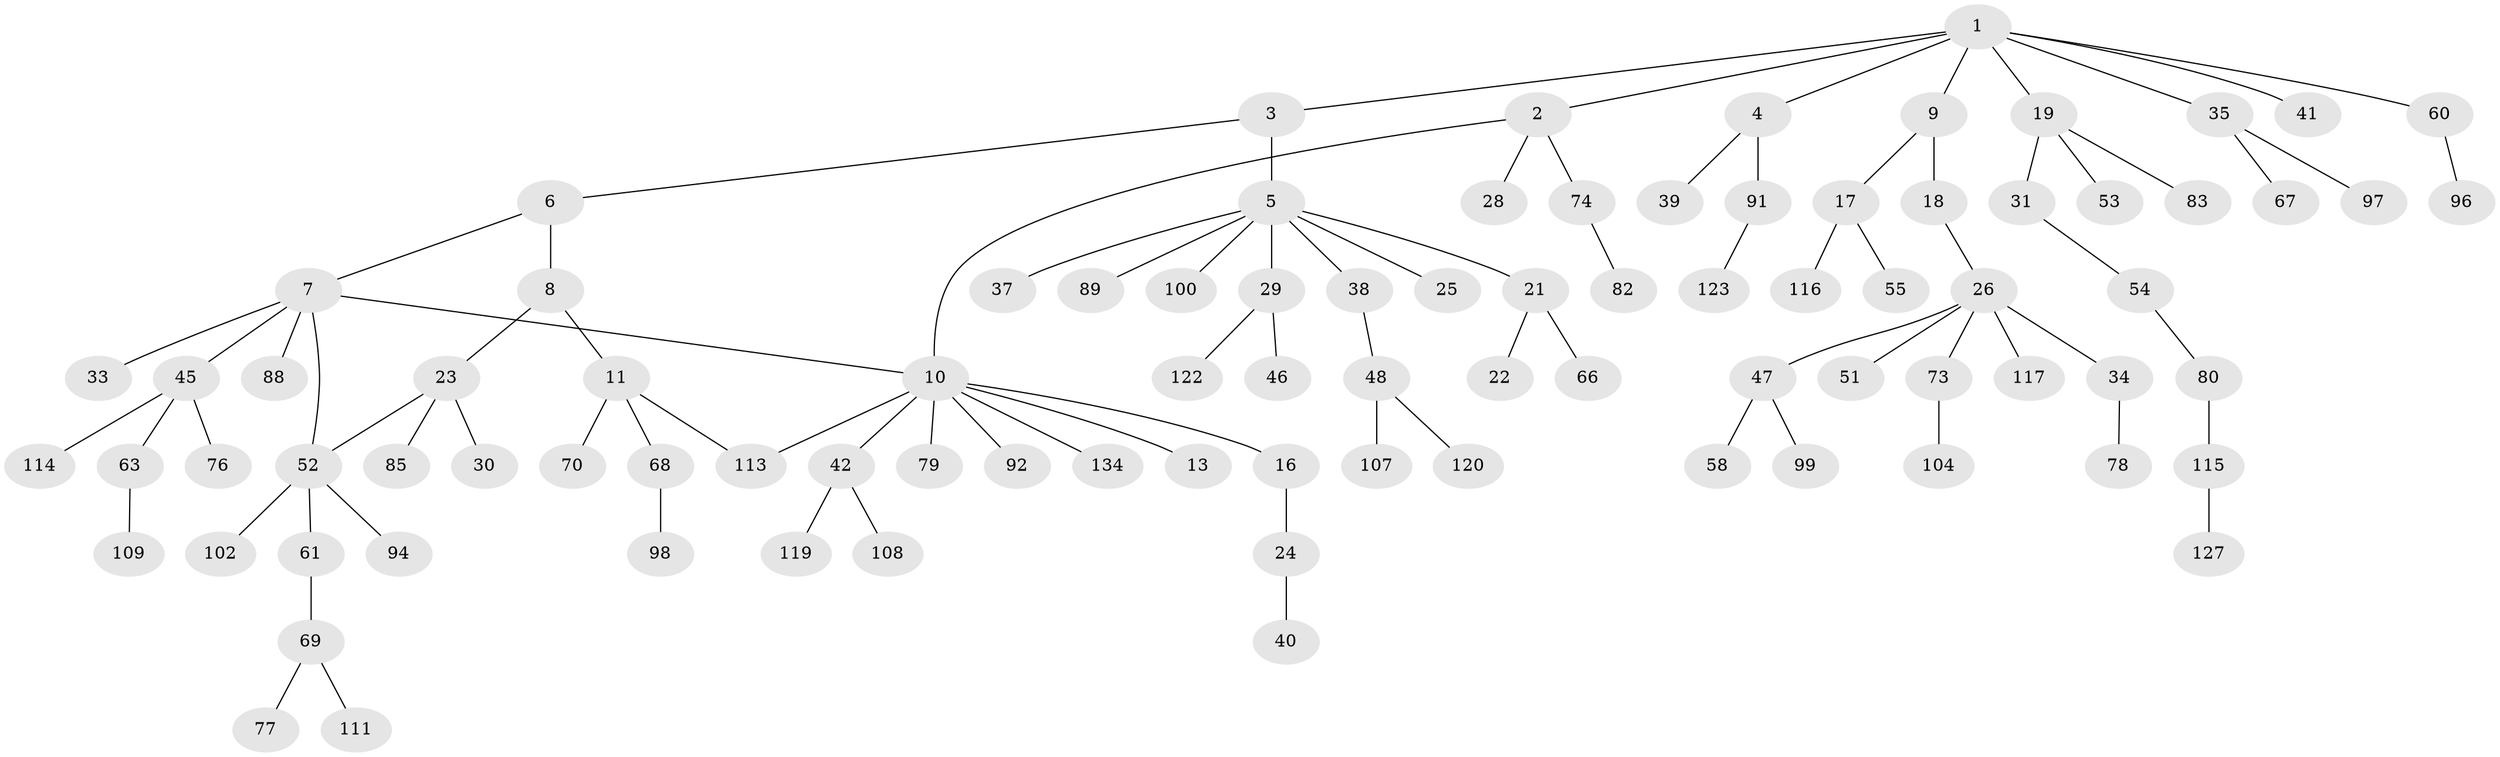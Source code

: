 // Generated by graph-tools (version 1.1) at 2025/23/03/03/25 07:23:31]
// undirected, 90 vertices, 92 edges
graph export_dot {
graph [start="1"]
  node [color=gray90,style=filled];
  1 [super="+14"];
  2 [super="+101"];
  3 [super="+95"];
  4;
  5 [super="+20"];
  6 [super="+126"];
  7 [super="+86"];
  8;
  9 [super="+15"];
  10 [super="+12"];
  11 [super="+57"];
  13;
  16 [super="+32"];
  17 [super="+112"];
  18;
  19 [super="+131"];
  21 [super="+132"];
  22 [super="+50"];
  23 [super="+27"];
  24 [super="+128"];
  25 [super="+62"];
  26 [super="+44"];
  28;
  29;
  30 [super="+93"];
  31;
  33;
  34 [super="+43"];
  35 [super="+36"];
  37 [super="+84"];
  38 [super="+81"];
  39 [super="+49"];
  40;
  41;
  42 [super="+65"];
  45 [super="+87"];
  46;
  47 [super="+56"];
  48 [super="+110"];
  51 [super="+129"];
  52 [super="+59"];
  53;
  54 [super="+75"];
  55 [super="+124"];
  58;
  60;
  61 [super="+64"];
  63 [super="+72"];
  66 [super="+71"];
  67;
  68;
  69 [super="+90"];
  70;
  73;
  74 [super="+130"];
  76;
  77;
  78 [super="+133"];
  79 [super="+103"];
  80;
  82 [super="+118"];
  83;
  85;
  88 [super="+105"];
  89;
  91 [super="+106"];
  92;
  94 [super="+121"];
  96;
  97;
  98;
  99;
  100;
  102;
  104;
  107;
  108;
  109 [super="+125"];
  111;
  113;
  114;
  115;
  116;
  117;
  119;
  120;
  122;
  123;
  127;
  134;
  1 -- 2;
  1 -- 3;
  1 -- 4;
  1 -- 9;
  1 -- 35;
  1 -- 60;
  1 -- 19;
  1 -- 41;
  2 -- 28;
  2 -- 74;
  2 -- 10;
  3 -- 5;
  3 -- 6;
  4 -- 39;
  4 -- 91;
  5 -- 100;
  5 -- 37;
  5 -- 38;
  5 -- 21;
  5 -- 89;
  5 -- 29;
  5 -- 25;
  6 -- 7;
  6 -- 8;
  7 -- 10;
  7 -- 33;
  7 -- 45;
  7 -- 88;
  7 -- 52;
  8 -- 11;
  8 -- 23;
  9 -- 18;
  9 -- 17;
  10 -- 42;
  10 -- 134;
  10 -- 13;
  10 -- 79;
  10 -- 16;
  10 -- 113;
  10 -- 92;
  11 -- 68;
  11 -- 113;
  11 -- 70;
  16 -- 24;
  17 -- 55;
  17 -- 116;
  18 -- 26;
  19 -- 31;
  19 -- 53;
  19 -- 83;
  21 -- 22;
  21 -- 66;
  23 -- 30;
  23 -- 52;
  23 -- 85;
  24 -- 40;
  26 -- 34;
  26 -- 51;
  26 -- 73;
  26 -- 117;
  26 -- 47;
  29 -- 46;
  29 -- 122;
  31 -- 54;
  34 -- 78;
  35 -- 97;
  35 -- 67;
  38 -- 48;
  42 -- 108;
  42 -- 119;
  45 -- 63;
  45 -- 76;
  45 -- 114;
  47 -- 58;
  47 -- 99;
  48 -- 107;
  48 -- 120;
  52 -- 102;
  52 -- 61;
  52 -- 94;
  54 -- 80;
  60 -- 96;
  61 -- 69;
  63 -- 109;
  68 -- 98;
  69 -- 77;
  69 -- 111;
  73 -- 104;
  74 -- 82;
  80 -- 115;
  91 -- 123;
  115 -- 127;
}
